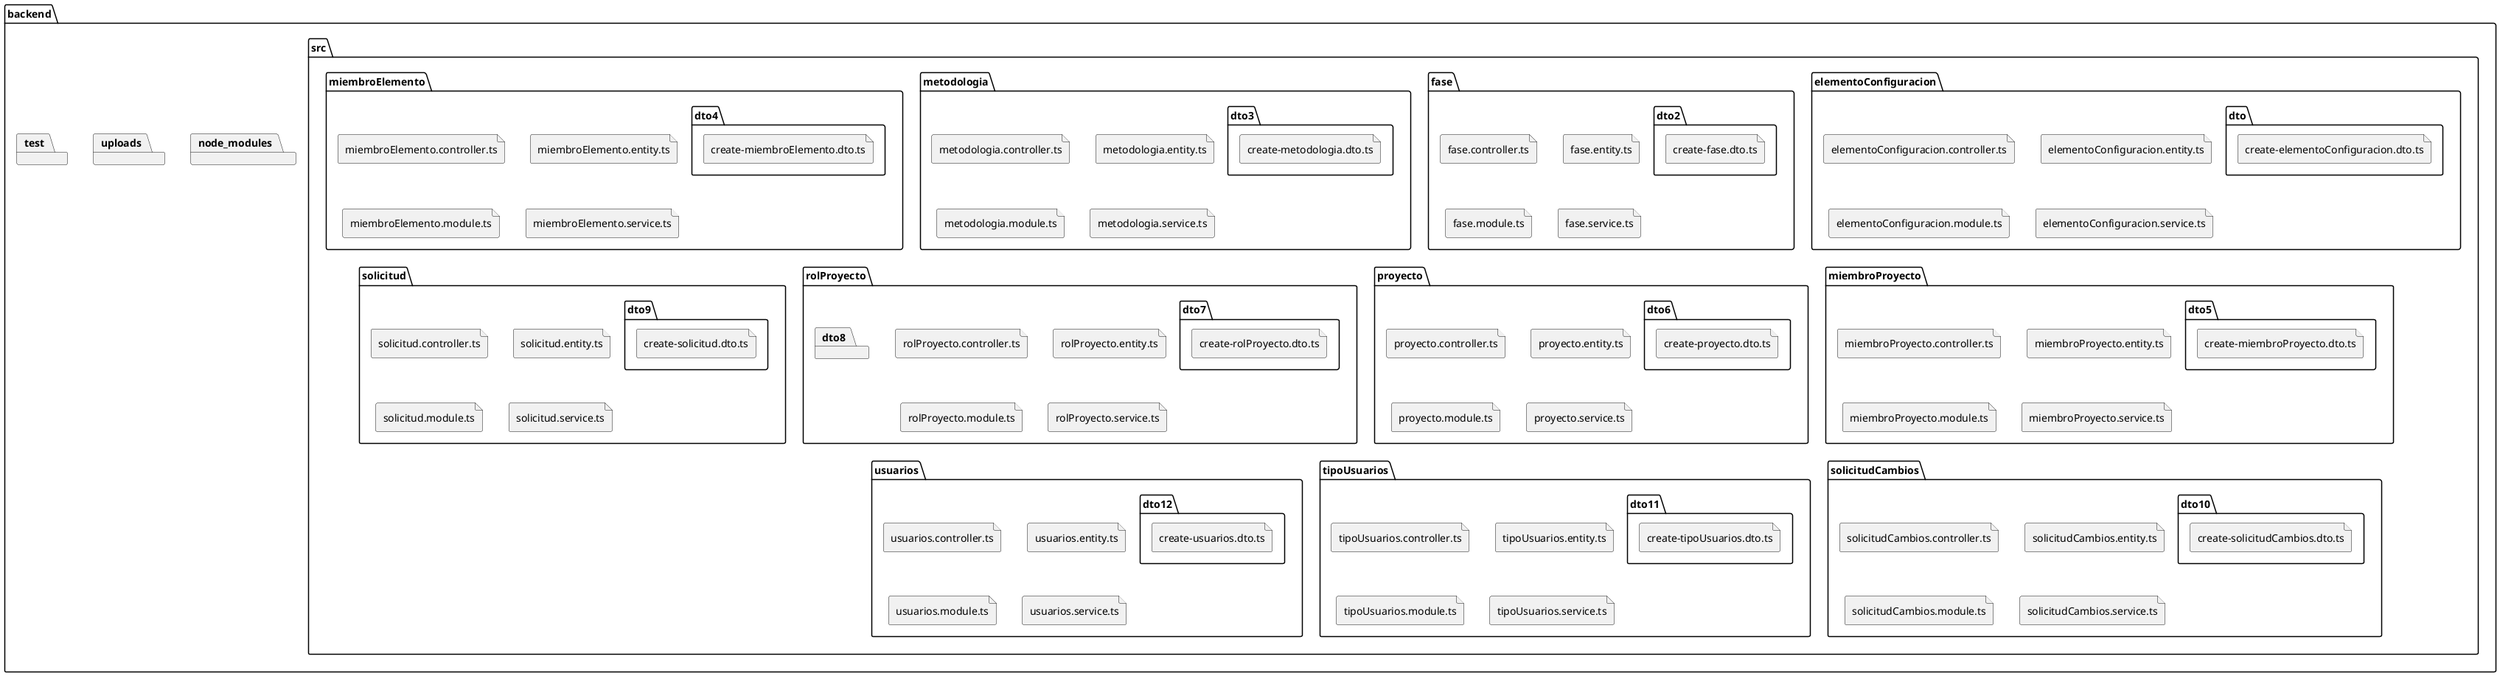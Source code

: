 @startuml

package "backend" {
    package "src" {
        package "elementoConfiguracion" {
            file "elementoConfiguracion.controller.ts"
            file "elementoConfiguracion.entity.ts"
            file "elementoConfiguracion.module.ts"
            file "elementoConfiguracion.service.ts"
            package "dto" {
                file "create-elementoConfiguracion.dto.ts"
            }
        }

        package "fase" {
            file "fase.controller.ts"
            file "fase.entity.ts"
            file "fase.module.ts"
            file "fase.service.ts"
            package "dto2" {
                file "create-fase.dto.ts"
            }
        }

        package "metodologia" {
            file "metodologia.controller.ts"
            file "metodologia.entity.ts"
            file "metodologia.module.ts"
            file "metodologia.service.ts"
            package "dto3" {
                file "create-metodologia.dto.ts"
            }
        }

        package "miembroElemento" {
            file "miembroElemento.controller.ts"
            file "miembroElemento.entity.ts"
            file "miembroElemento.module.ts"
            file "miembroElemento.service.ts"
            package "dto4" {
                file "create-miembroElemento.dto.ts"
            }
        }

        package "miembroProyecto" {
            file "miembroProyecto.controller.ts"
            file "miembroProyecto.entity.ts"
            file "miembroProyecto.module.ts"
            file "miembroProyecto.service.ts"
            package "dto5" {
                file "create-miembroProyecto.dto.ts"
            }
        }

        package "proyecto" {
            file "proyecto.controller.ts"
            file "proyecto.entity.ts"
            file "proyecto.module.ts"
            file "proyecto.service.ts"
            package "dto6" {
                file "create-proyecto.dto.ts"
            }
        }

        package "rolProyecto" {
            file "rolProyecto.controller.ts"
            file "rolProyecto.entity.ts"
            file "rolProyecto.module.ts"
            file "rolProyecto.service.ts"
            package "dto7" {
                file "create-rolProyecto.dto.ts"
            }
        }

        package "rolProyecto" {
            file "rolProyecto.controller.ts"
            file "rolProyecto.entity.ts"
            file "rolProyecto.module.ts"
            file "rolProyecto.service.ts"
            package "dto8" {
                file "create-rolProyecto.dto.ts"
            }
        }

        package "solicitud" {
            file "solicitud.controller.ts"
            file "solicitud.entity.ts"
            file "solicitud.module.ts"
            file "solicitud.service.ts"
            package "dto9" {
                file "create-solicitud.dto.ts"
            }
        }

        package "solicitudCambios" {
            file "solicitudCambios.controller.ts"
            file "solicitudCambios.entity.ts"
            file "solicitudCambios.module.ts"
            file "solicitudCambios.service.ts"
            package "dto10" {
                file "create-solicitudCambios.dto.ts"
            }
        }

        package "tipoUsuarios" {
            file "tipoUsuarios.controller.ts"
            file "tipoUsuarios.entity.ts"
            file "tipoUsuarios.module.ts"
            file "tipoUsuarios.service.ts"
            package "dto11" {
                file "create-tipoUsuarios.dto.ts"
            }
        }

        package "usuarios" {
            file "usuarios.controller.ts"
            file "usuarios.entity.ts"
            file "usuarios.module.ts"
            file "usuarios.service.ts"
            package "dto12" {
                file "create-usuarios.dto.ts"
            }
        }
    }
    package "node_modules" {
    }
    package "uploads" {
    }
    package "test" {
    }
}

@enduml
